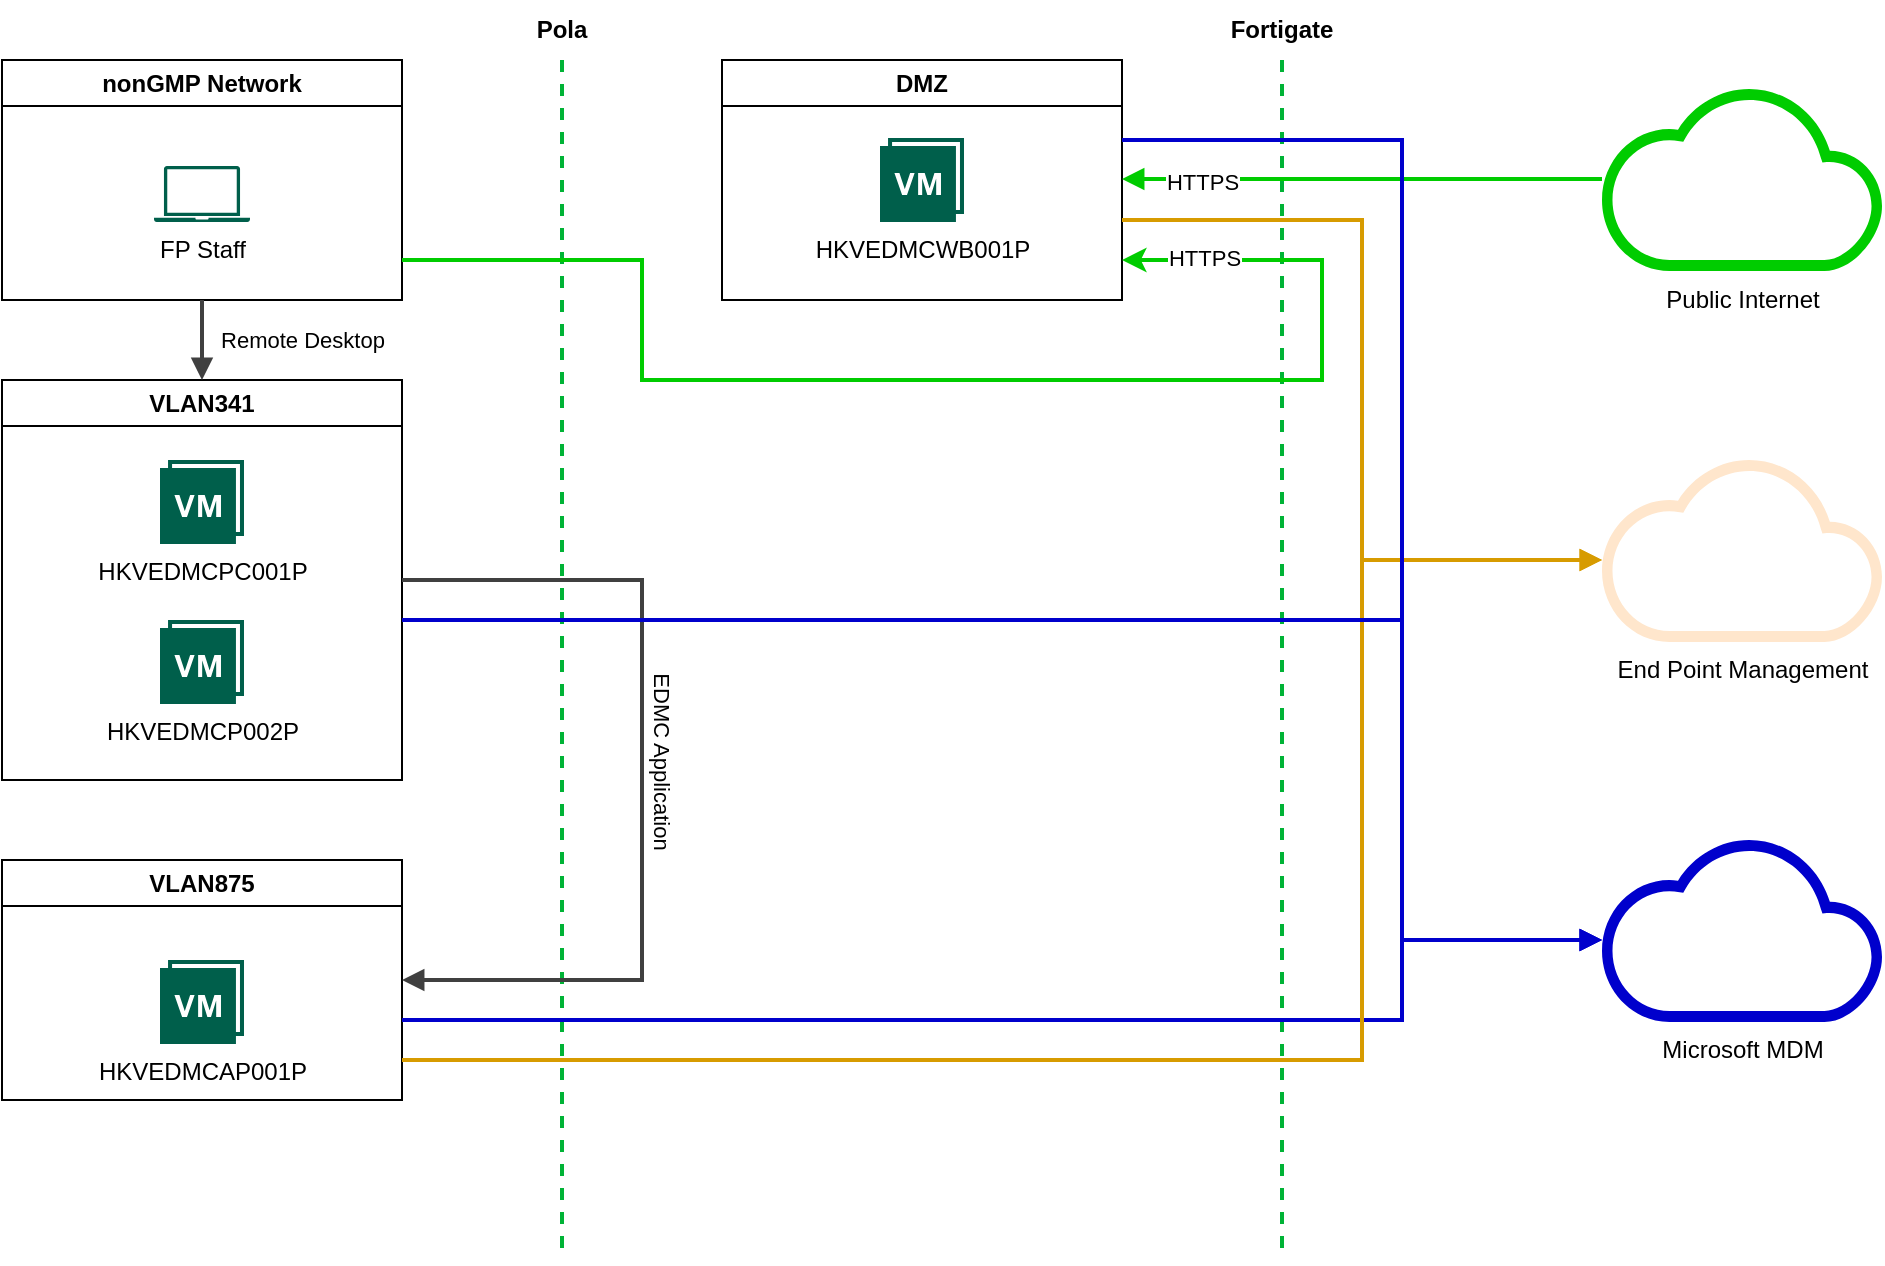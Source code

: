 <mxfile version="28.0.6">
  <diagram name="Page-1" id="hHWHnsxokW3kDAro0Tdl">
    <mxGraphModel dx="1251" dy="660" grid="1" gridSize="10" guides="1" tooltips="1" connect="1" arrows="1" fold="1" page="1" pageScale="1" pageWidth="1169" pageHeight="827" math="0" shadow="0">
      <root>
        <mxCell id="0" />
        <mxCell id="1" parent="0" />
        <mxCell id="1lgSarpmrvdroJrzYnV4-1" value="VLAN875" style="swimlane;whiteSpace=wrap;html=1;" vertex="1" parent="1">
          <mxGeometry x="80" y="440" width="200" height="120" as="geometry" />
        </mxCell>
        <mxCell id="1lgSarpmrvdroJrzYnV4-4" value="HKVEDMCAP001P" style="sketch=0;pointerEvents=1;shadow=0;dashed=0;html=1;strokeColor=none;fillColor=#005F4B;labelPosition=center;verticalLabelPosition=bottom;verticalAlign=top;align=center;outlineConnect=0;shape=mxgraph.veeam2.vm_with_a_snapshot;" vertex="1" parent="1lgSarpmrvdroJrzYnV4-1">
          <mxGeometry x="79" y="50" width="42" height="42" as="geometry" />
        </mxCell>
        <mxCell id="1lgSarpmrvdroJrzYnV4-2" value="VLAN341" style="swimlane;whiteSpace=wrap;html=1;" vertex="1" parent="1">
          <mxGeometry x="80" y="200" width="200" height="200" as="geometry" />
        </mxCell>
        <mxCell id="1lgSarpmrvdroJrzYnV4-6" value="HKVEDMCPC001P" style="sketch=0;pointerEvents=1;shadow=0;dashed=0;html=1;strokeColor=none;fillColor=#005F4B;labelPosition=center;verticalLabelPosition=bottom;verticalAlign=top;align=center;outlineConnect=0;shape=mxgraph.veeam2.vm_with_a_snapshot;" vertex="1" parent="1lgSarpmrvdroJrzYnV4-2">
          <mxGeometry x="79" y="40" width="42" height="42" as="geometry" />
        </mxCell>
        <mxCell id="1lgSarpmrvdroJrzYnV4-7" value="HKVEDMCP002P" style="sketch=0;pointerEvents=1;shadow=0;dashed=0;html=1;strokeColor=none;fillColor=#005F4B;labelPosition=center;verticalLabelPosition=bottom;verticalAlign=top;align=center;outlineConnect=0;shape=mxgraph.veeam2.vm_with_a_snapshot;" vertex="1" parent="1lgSarpmrvdroJrzYnV4-2">
          <mxGeometry x="79" y="120" width="42" height="42" as="geometry" />
        </mxCell>
        <mxCell id="1lgSarpmrvdroJrzYnV4-3" value="DMZ" style="swimlane;whiteSpace=wrap;html=1;" vertex="1" parent="1">
          <mxGeometry x="440" y="40" width="200" height="120" as="geometry" />
        </mxCell>
        <mxCell id="1lgSarpmrvdroJrzYnV4-5" value="HKVEDMCWB001P" style="sketch=0;pointerEvents=1;shadow=0;dashed=0;html=1;strokeColor=none;fillColor=#005F4B;labelPosition=center;verticalLabelPosition=bottom;verticalAlign=top;align=center;outlineConnect=0;shape=mxgraph.veeam2.vm_with_a_snapshot;" vertex="1" parent="1lgSarpmrvdroJrzYnV4-3">
          <mxGeometry x="79" y="39" width="42" height="42" as="geometry" />
        </mxCell>
        <mxCell id="1lgSarpmrvdroJrzYnV4-9" value="" style="edgeStyle=none;rounded=0;html=1;jettySize=auto;orthogonalLoop=1;strokeColor=#00B336;strokeWidth=2;fontColor=#000000;jumpStyle=none;endArrow=none;endFill=0;startArrow=none;dashed=1;" edge="1" parent="1">
          <mxGeometry width="100" relative="1" as="geometry">
            <mxPoint x="360" y="40" as="sourcePoint" />
            <mxPoint x="360" y="640" as="targetPoint" />
          </mxGeometry>
        </mxCell>
        <mxCell id="1lgSarpmrvdroJrzYnV4-10" value="Public Internet" style="sketch=0;pointerEvents=1;shadow=0;dashed=0;html=1;strokeColor=#82b366;fillColor=#00CC00;labelPosition=center;verticalLabelPosition=bottom;verticalAlign=top;align=center;outlineConnect=0;shape=mxgraph.veeam2.cloud;" vertex="1" parent="1">
          <mxGeometry x="880" y="54.5" width="140" height="91" as="geometry" />
        </mxCell>
        <mxCell id="1lgSarpmrvdroJrzYnV4-11" value="" style="edgeStyle=none;rounded=0;html=1;jettySize=auto;orthogonalLoop=1;strokeColor=#00B336;strokeWidth=2;fontColor=#000000;jumpStyle=none;endArrow=none;endFill=0;startArrow=none;dashed=1;" edge="1" parent="1">
          <mxGeometry width="100" relative="1" as="geometry">
            <mxPoint x="720" y="40" as="sourcePoint" />
            <mxPoint x="720" y="640" as="targetPoint" />
          </mxGeometry>
        </mxCell>
        <mxCell id="1lgSarpmrvdroJrzYnV4-12" value="" style="edgeStyle=none;rounded=0;html=1;jettySize=auto;orthogonalLoop=1;strokeColor=#00CC00;strokeWidth=2;fontColor=#000000;jumpStyle=none;endArrow=block;endFill=1;startArrow=none;entryX=1;entryY=0.5;entryDx=0;entryDy=0;" edge="1" parent="1">
          <mxGeometry width="100" relative="1" as="geometry">
            <mxPoint x="880" y="99.5" as="sourcePoint" />
            <mxPoint x="640" y="99.5" as="targetPoint" />
            <Array as="points" />
          </mxGeometry>
        </mxCell>
        <mxCell id="1lgSarpmrvdroJrzYnV4-13" value="HTTPS" style="edgeLabel;html=1;align=center;verticalAlign=middle;resizable=0;points=[];" vertex="1" connectable="0" parent="1lgSarpmrvdroJrzYnV4-12">
          <mxGeometry x="-0.172" y="-1" relative="1" as="geometry">
            <mxPoint x="-101" y="2" as="offset" />
          </mxGeometry>
        </mxCell>
        <mxCell id="1lgSarpmrvdroJrzYnV4-14" value="" style="edgeStyle=none;rounded=0;html=1;jettySize=auto;orthogonalLoop=1;strokeColor=#404040;strokeWidth=2;fontColor=#000000;jumpStyle=none;endArrow=block;endFill=1;startArrow=none;exitX=1;exitY=0.5;exitDx=0;exitDy=0;entryX=1;entryY=0.5;entryDx=0;entryDy=0;" edge="1" parent="1" source="1lgSarpmrvdroJrzYnV4-2" target="1lgSarpmrvdroJrzYnV4-1">
          <mxGeometry width="100" relative="1" as="geometry">
            <mxPoint x="520" y="240" as="sourcePoint" />
            <mxPoint x="520" y="480" as="targetPoint" />
            <Array as="points">
              <mxPoint x="400" y="300" />
              <mxPoint x="400" y="480" />
              <mxPoint x="400" y="500" />
            </Array>
          </mxGeometry>
        </mxCell>
        <mxCell id="1lgSarpmrvdroJrzYnV4-15" value="EDMC Application" style="edgeLabel;html=1;align=center;verticalAlign=middle;resizable=0;points=[];rotation=90;" vertex="1" connectable="0" parent="1lgSarpmrvdroJrzYnV4-14">
          <mxGeometry x="-0.828" y="1" relative="1" as="geometry">
            <mxPoint x="92" y="91" as="offset" />
          </mxGeometry>
        </mxCell>
        <mxCell id="1lgSarpmrvdroJrzYnV4-16" value="nonGMP Network" style="swimlane;whiteSpace=wrap;html=1;" vertex="1" parent="1">
          <mxGeometry x="80" y="40" width="200" height="120" as="geometry" />
        </mxCell>
        <mxCell id="1lgSarpmrvdroJrzYnV4-19" value="FP Staff" style="sketch=0;pointerEvents=1;shadow=0;dashed=0;html=1;strokeColor=none;fillColor=#005F4B;labelPosition=center;verticalLabelPosition=bottom;verticalAlign=top;align=center;outlineConnect=0;shape=mxgraph.veeam2.laptop;" vertex="1" parent="1lgSarpmrvdroJrzYnV4-16">
          <mxGeometry x="76" y="53" width="48" height="28.0" as="geometry" />
        </mxCell>
        <mxCell id="1lgSarpmrvdroJrzYnV4-17" value="" style="edgeStyle=none;rounded=0;html=1;jettySize=auto;orthogonalLoop=1;strokeColor=#404040;strokeWidth=2;fontColor=#000000;jumpStyle=none;endArrow=block;endFill=1;startArrow=none;exitX=0.5;exitY=1;exitDx=0;exitDy=0;entryX=0.5;entryY=0;entryDx=0;entryDy=0;" edge="1" parent="1" source="1lgSarpmrvdroJrzYnV4-16" target="1lgSarpmrvdroJrzYnV4-2">
          <mxGeometry width="100" relative="1" as="geometry">
            <mxPoint x="250" y="280" as="sourcePoint" />
            <mxPoint x="320" y="280" as="targetPoint" />
            <Array as="points" />
          </mxGeometry>
        </mxCell>
        <mxCell id="1lgSarpmrvdroJrzYnV4-18" value="Remote Desktop" style="edgeLabel;html=1;align=center;verticalAlign=middle;resizable=0;points=[];" vertex="1" connectable="0" parent="1lgSarpmrvdroJrzYnV4-17">
          <mxGeometry x="-0.263" y="-2" relative="1" as="geometry">
            <mxPoint x="52" y="5" as="offset" />
          </mxGeometry>
        </mxCell>
        <mxCell id="1lgSarpmrvdroJrzYnV4-20" value="Pola" style="text;html=1;align=center;verticalAlign=middle;whiteSpace=wrap;rounded=0;fontStyle=1" vertex="1" parent="1">
          <mxGeometry x="310" y="10" width="100" height="30" as="geometry" />
        </mxCell>
        <mxCell id="1lgSarpmrvdroJrzYnV4-22" value="Fortigate" style="text;html=1;align=center;verticalAlign=middle;whiteSpace=wrap;rounded=0;fontStyle=1" vertex="1" parent="1">
          <mxGeometry x="670" y="10" width="100" height="30" as="geometry" />
        </mxCell>
        <mxCell id="1lgSarpmrvdroJrzYnV4-23" value="" style="endArrow=classic;html=1;rounded=0;strokeWidth=2;strokeColor=#00CC00;" edge="1" parent="1">
          <mxGeometry width="50" height="50" relative="1" as="geometry">
            <mxPoint x="280" y="140" as="sourcePoint" />
            <mxPoint x="640" y="140" as="targetPoint" />
            <Array as="points">
              <mxPoint x="400" y="140" />
              <mxPoint x="400" y="200" />
              <mxPoint x="740" y="200" />
              <mxPoint x="740" y="140" />
            </Array>
          </mxGeometry>
        </mxCell>
        <mxCell id="1lgSarpmrvdroJrzYnV4-24" value="HTTPS" style="edgeLabel;html=1;align=center;verticalAlign=middle;resizable=0;points=[];" vertex="1" connectable="0" parent="1lgSarpmrvdroJrzYnV4-23">
          <mxGeometry x="0.843" y="-1" relative="1" as="geometry">
            <mxPoint x="-13" as="offset" />
          </mxGeometry>
        </mxCell>
        <mxCell id="1lgSarpmrvdroJrzYnV4-27" value="End Point Management" style="sketch=0;pointerEvents=1;shadow=0;dashed=0;html=1;strokeColor=#d79b00;fillColor=#ffe6cc;labelPosition=center;verticalLabelPosition=bottom;verticalAlign=top;align=center;outlineConnect=0;shape=mxgraph.veeam2.cloud;" vertex="1" parent="1">
          <mxGeometry x="880" y="240" width="140" height="91" as="geometry" />
        </mxCell>
        <mxCell id="1lgSarpmrvdroJrzYnV4-28" value="Microsoft MDM" style="sketch=0;pointerEvents=1;shadow=0;dashed=0;html=1;strokeColor=#b85450;fillColor=#0000CC;labelPosition=center;verticalLabelPosition=bottom;verticalAlign=top;align=center;outlineConnect=0;shape=mxgraph.veeam2.cloud;" vertex="1" parent="1">
          <mxGeometry x="880" y="430" width="140" height="91" as="geometry" />
        </mxCell>
        <mxCell id="1lgSarpmrvdroJrzYnV4-29" value="" style="edgeStyle=none;rounded=0;html=1;jettySize=auto;orthogonalLoop=1;strokeColor=#0000CC;strokeWidth=2;fontColor=#000000;jumpStyle=none;endArrow=block;endFill=1;startArrow=none;fillColor=#f8cecc;" edge="1" parent="1">
          <mxGeometry width="100" relative="1" as="geometry">
            <mxPoint x="280" y="520" as="sourcePoint" />
            <mxPoint x="880" y="480" as="targetPoint" />
            <Array as="points">
              <mxPoint x="780" y="520" />
              <mxPoint x="780" y="480" />
              <mxPoint x="870" y="480" />
              <mxPoint x="820" y="480" />
            </Array>
          </mxGeometry>
        </mxCell>
        <mxCell id="1lgSarpmrvdroJrzYnV4-30" value="" style="edgeStyle=none;rounded=0;html=1;jettySize=auto;orthogonalLoop=1;strokeColor=#d79b00;strokeWidth=2;fontColor=#000000;jumpStyle=none;endArrow=block;endFill=1;startArrow=none;fillColor=#ffe6cc;" edge="1" parent="1">
          <mxGeometry width="100" relative="1" as="geometry">
            <mxPoint x="280" y="540" as="sourcePoint" />
            <mxPoint x="880" y="290" as="targetPoint" />
            <Array as="points">
              <mxPoint x="760" y="540" />
              <mxPoint x="760" y="290" />
            </Array>
          </mxGeometry>
        </mxCell>
        <mxCell id="1lgSarpmrvdroJrzYnV4-32" value="" style="edgeStyle=none;rounded=0;html=1;jettySize=auto;orthogonalLoop=1;strokeColor=#d79b00;strokeWidth=2;fontColor=#000000;jumpStyle=none;endArrow=block;endFill=1;startArrow=none;fillColor=#ffe6cc;entryX=0;entryY=0.549;entryDx=0;entryDy=0;entryPerimeter=0;" edge="1" parent="1" target="1lgSarpmrvdroJrzYnV4-27">
          <mxGeometry width="100" relative="1" as="geometry">
            <mxPoint x="640" y="120" as="sourcePoint" />
            <mxPoint x="800" y="290" as="targetPoint" />
            <Array as="points">
              <mxPoint x="760" y="120" />
              <mxPoint x="760" y="290" />
            </Array>
          </mxGeometry>
        </mxCell>
        <mxCell id="1lgSarpmrvdroJrzYnV4-33" value="" style="edgeStyle=none;rounded=0;html=1;jettySize=auto;orthogonalLoop=1;strokeColor=#0000CC;strokeWidth=2;fontColor=#000000;jumpStyle=none;endArrow=block;endFill=1;startArrow=none;fillColor=#f8cecc;" edge="1" parent="1">
          <mxGeometry width="100" relative="1" as="geometry">
            <mxPoint x="280" y="320" as="sourcePoint" />
            <mxPoint x="880" y="480" as="targetPoint" />
            <Array as="points">
              <mxPoint x="780" y="320" />
              <mxPoint x="780" y="480" />
            </Array>
          </mxGeometry>
        </mxCell>
        <mxCell id="1lgSarpmrvdroJrzYnV4-34" value="" style="edgeStyle=none;rounded=0;html=1;jettySize=auto;orthogonalLoop=1;strokeColor=#0000CC;strokeWidth=2;fontColor=#000000;jumpStyle=none;endArrow=block;endFill=1;startArrow=none;fillColor=#f8cecc;exitX=1;exitY=0.5;exitDx=0;exitDy=0;" edge="1" parent="1">
          <mxGeometry width="100" relative="1" as="geometry">
            <mxPoint x="640" y="80" as="sourcePoint" />
            <mxPoint x="880" y="480" as="targetPoint" />
            <Array as="points">
              <mxPoint x="780" y="80" />
              <mxPoint x="780" y="480" />
            </Array>
          </mxGeometry>
        </mxCell>
      </root>
    </mxGraphModel>
  </diagram>
</mxfile>
